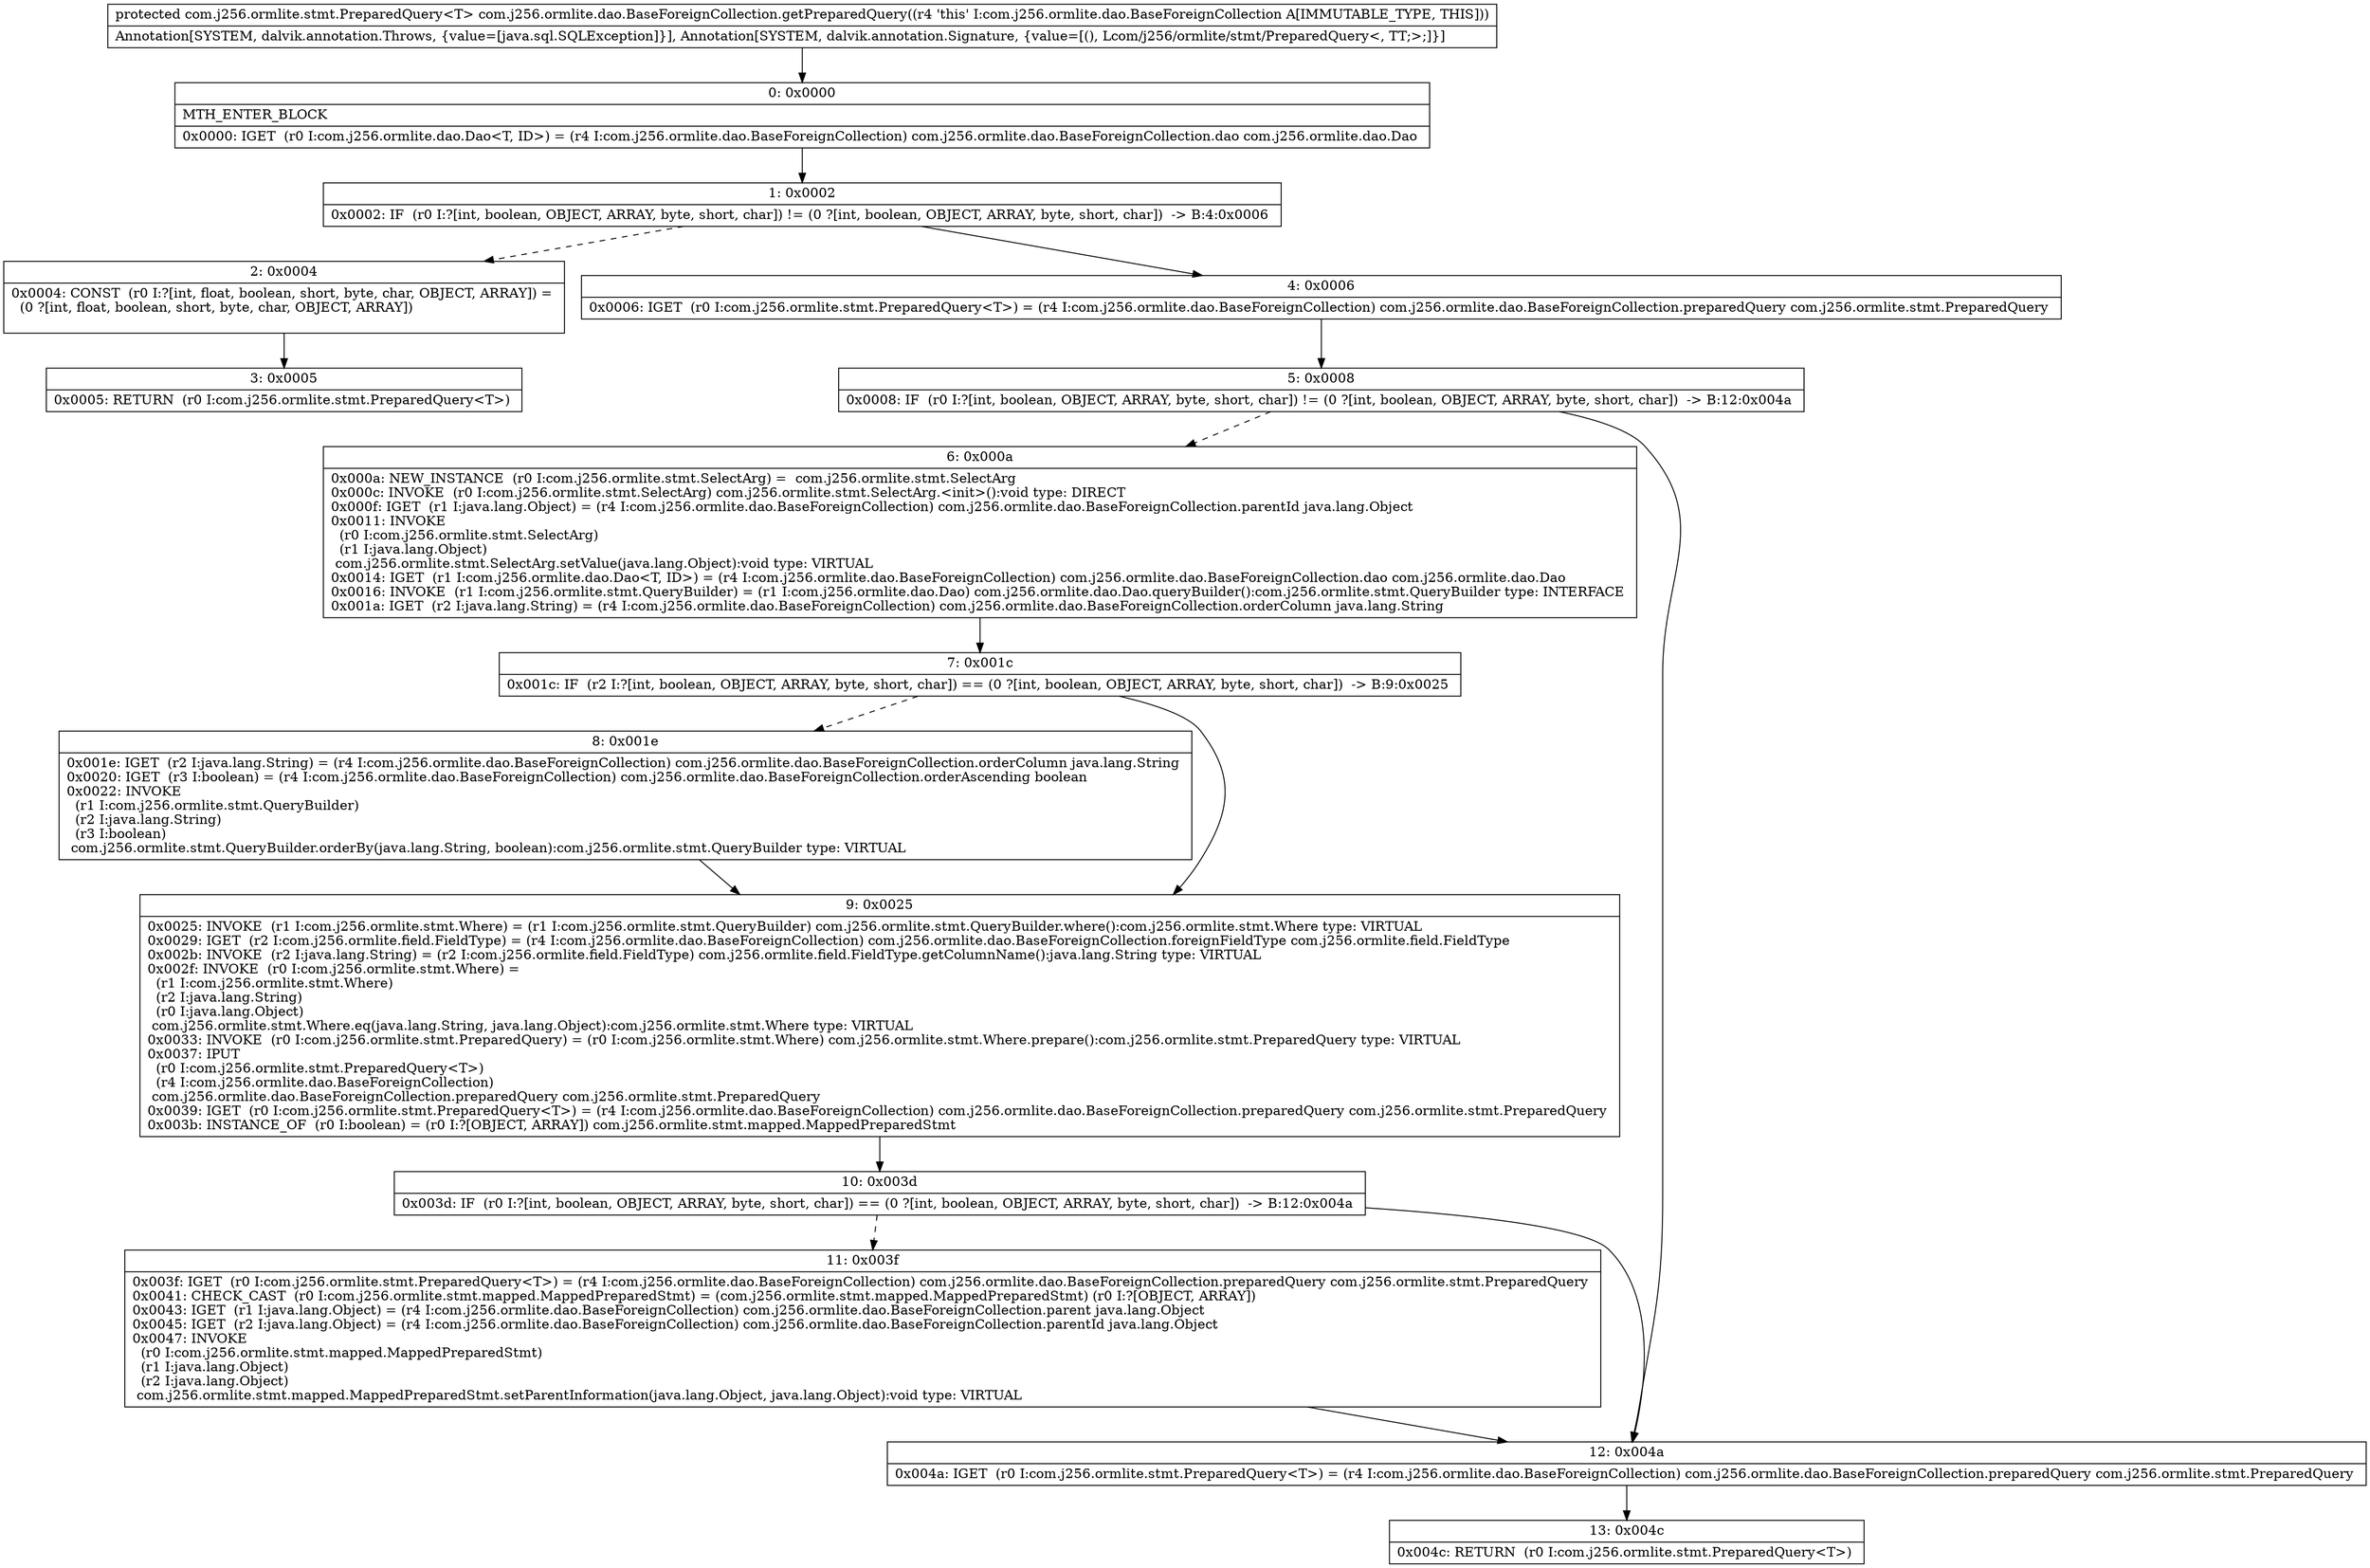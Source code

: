 digraph "CFG forcom.j256.ormlite.dao.BaseForeignCollection.getPreparedQuery()Lcom\/j256\/ormlite\/stmt\/PreparedQuery;" {
Node_0 [shape=record,label="{0\:\ 0x0000|MTH_ENTER_BLOCK\l|0x0000: IGET  (r0 I:com.j256.ormlite.dao.Dao\<T, ID\>) = (r4 I:com.j256.ormlite.dao.BaseForeignCollection) com.j256.ormlite.dao.BaseForeignCollection.dao com.j256.ormlite.dao.Dao \l}"];
Node_1 [shape=record,label="{1\:\ 0x0002|0x0002: IF  (r0 I:?[int, boolean, OBJECT, ARRAY, byte, short, char]) != (0 ?[int, boolean, OBJECT, ARRAY, byte, short, char])  \-\> B:4:0x0006 \l}"];
Node_2 [shape=record,label="{2\:\ 0x0004|0x0004: CONST  (r0 I:?[int, float, boolean, short, byte, char, OBJECT, ARRAY]) = \l  (0 ?[int, float, boolean, short, byte, char, OBJECT, ARRAY])\l \l}"];
Node_3 [shape=record,label="{3\:\ 0x0005|0x0005: RETURN  (r0 I:com.j256.ormlite.stmt.PreparedQuery\<T\>) \l}"];
Node_4 [shape=record,label="{4\:\ 0x0006|0x0006: IGET  (r0 I:com.j256.ormlite.stmt.PreparedQuery\<T\>) = (r4 I:com.j256.ormlite.dao.BaseForeignCollection) com.j256.ormlite.dao.BaseForeignCollection.preparedQuery com.j256.ormlite.stmt.PreparedQuery \l}"];
Node_5 [shape=record,label="{5\:\ 0x0008|0x0008: IF  (r0 I:?[int, boolean, OBJECT, ARRAY, byte, short, char]) != (0 ?[int, boolean, OBJECT, ARRAY, byte, short, char])  \-\> B:12:0x004a \l}"];
Node_6 [shape=record,label="{6\:\ 0x000a|0x000a: NEW_INSTANCE  (r0 I:com.j256.ormlite.stmt.SelectArg) =  com.j256.ormlite.stmt.SelectArg \l0x000c: INVOKE  (r0 I:com.j256.ormlite.stmt.SelectArg) com.j256.ormlite.stmt.SelectArg.\<init\>():void type: DIRECT \l0x000f: IGET  (r1 I:java.lang.Object) = (r4 I:com.j256.ormlite.dao.BaseForeignCollection) com.j256.ormlite.dao.BaseForeignCollection.parentId java.lang.Object \l0x0011: INVOKE  \l  (r0 I:com.j256.ormlite.stmt.SelectArg)\l  (r1 I:java.lang.Object)\l com.j256.ormlite.stmt.SelectArg.setValue(java.lang.Object):void type: VIRTUAL \l0x0014: IGET  (r1 I:com.j256.ormlite.dao.Dao\<T, ID\>) = (r4 I:com.j256.ormlite.dao.BaseForeignCollection) com.j256.ormlite.dao.BaseForeignCollection.dao com.j256.ormlite.dao.Dao \l0x0016: INVOKE  (r1 I:com.j256.ormlite.stmt.QueryBuilder) = (r1 I:com.j256.ormlite.dao.Dao) com.j256.ormlite.dao.Dao.queryBuilder():com.j256.ormlite.stmt.QueryBuilder type: INTERFACE \l0x001a: IGET  (r2 I:java.lang.String) = (r4 I:com.j256.ormlite.dao.BaseForeignCollection) com.j256.ormlite.dao.BaseForeignCollection.orderColumn java.lang.String \l}"];
Node_7 [shape=record,label="{7\:\ 0x001c|0x001c: IF  (r2 I:?[int, boolean, OBJECT, ARRAY, byte, short, char]) == (0 ?[int, boolean, OBJECT, ARRAY, byte, short, char])  \-\> B:9:0x0025 \l}"];
Node_8 [shape=record,label="{8\:\ 0x001e|0x001e: IGET  (r2 I:java.lang.String) = (r4 I:com.j256.ormlite.dao.BaseForeignCollection) com.j256.ormlite.dao.BaseForeignCollection.orderColumn java.lang.String \l0x0020: IGET  (r3 I:boolean) = (r4 I:com.j256.ormlite.dao.BaseForeignCollection) com.j256.ormlite.dao.BaseForeignCollection.orderAscending boolean \l0x0022: INVOKE  \l  (r1 I:com.j256.ormlite.stmt.QueryBuilder)\l  (r2 I:java.lang.String)\l  (r3 I:boolean)\l com.j256.ormlite.stmt.QueryBuilder.orderBy(java.lang.String, boolean):com.j256.ormlite.stmt.QueryBuilder type: VIRTUAL \l}"];
Node_9 [shape=record,label="{9\:\ 0x0025|0x0025: INVOKE  (r1 I:com.j256.ormlite.stmt.Where) = (r1 I:com.j256.ormlite.stmt.QueryBuilder) com.j256.ormlite.stmt.QueryBuilder.where():com.j256.ormlite.stmt.Where type: VIRTUAL \l0x0029: IGET  (r2 I:com.j256.ormlite.field.FieldType) = (r4 I:com.j256.ormlite.dao.BaseForeignCollection) com.j256.ormlite.dao.BaseForeignCollection.foreignFieldType com.j256.ormlite.field.FieldType \l0x002b: INVOKE  (r2 I:java.lang.String) = (r2 I:com.j256.ormlite.field.FieldType) com.j256.ormlite.field.FieldType.getColumnName():java.lang.String type: VIRTUAL \l0x002f: INVOKE  (r0 I:com.j256.ormlite.stmt.Where) = \l  (r1 I:com.j256.ormlite.stmt.Where)\l  (r2 I:java.lang.String)\l  (r0 I:java.lang.Object)\l com.j256.ormlite.stmt.Where.eq(java.lang.String, java.lang.Object):com.j256.ormlite.stmt.Where type: VIRTUAL \l0x0033: INVOKE  (r0 I:com.j256.ormlite.stmt.PreparedQuery) = (r0 I:com.j256.ormlite.stmt.Where) com.j256.ormlite.stmt.Where.prepare():com.j256.ormlite.stmt.PreparedQuery type: VIRTUAL \l0x0037: IPUT  \l  (r0 I:com.j256.ormlite.stmt.PreparedQuery\<T\>)\l  (r4 I:com.j256.ormlite.dao.BaseForeignCollection)\l com.j256.ormlite.dao.BaseForeignCollection.preparedQuery com.j256.ormlite.stmt.PreparedQuery \l0x0039: IGET  (r0 I:com.j256.ormlite.stmt.PreparedQuery\<T\>) = (r4 I:com.j256.ormlite.dao.BaseForeignCollection) com.j256.ormlite.dao.BaseForeignCollection.preparedQuery com.j256.ormlite.stmt.PreparedQuery \l0x003b: INSTANCE_OF  (r0 I:boolean) = (r0 I:?[OBJECT, ARRAY]) com.j256.ormlite.stmt.mapped.MappedPreparedStmt \l}"];
Node_10 [shape=record,label="{10\:\ 0x003d|0x003d: IF  (r0 I:?[int, boolean, OBJECT, ARRAY, byte, short, char]) == (0 ?[int, boolean, OBJECT, ARRAY, byte, short, char])  \-\> B:12:0x004a \l}"];
Node_11 [shape=record,label="{11\:\ 0x003f|0x003f: IGET  (r0 I:com.j256.ormlite.stmt.PreparedQuery\<T\>) = (r4 I:com.j256.ormlite.dao.BaseForeignCollection) com.j256.ormlite.dao.BaseForeignCollection.preparedQuery com.j256.ormlite.stmt.PreparedQuery \l0x0041: CHECK_CAST  (r0 I:com.j256.ormlite.stmt.mapped.MappedPreparedStmt) = (com.j256.ormlite.stmt.mapped.MappedPreparedStmt) (r0 I:?[OBJECT, ARRAY]) \l0x0043: IGET  (r1 I:java.lang.Object) = (r4 I:com.j256.ormlite.dao.BaseForeignCollection) com.j256.ormlite.dao.BaseForeignCollection.parent java.lang.Object \l0x0045: IGET  (r2 I:java.lang.Object) = (r4 I:com.j256.ormlite.dao.BaseForeignCollection) com.j256.ormlite.dao.BaseForeignCollection.parentId java.lang.Object \l0x0047: INVOKE  \l  (r0 I:com.j256.ormlite.stmt.mapped.MappedPreparedStmt)\l  (r1 I:java.lang.Object)\l  (r2 I:java.lang.Object)\l com.j256.ormlite.stmt.mapped.MappedPreparedStmt.setParentInformation(java.lang.Object, java.lang.Object):void type: VIRTUAL \l}"];
Node_12 [shape=record,label="{12\:\ 0x004a|0x004a: IGET  (r0 I:com.j256.ormlite.stmt.PreparedQuery\<T\>) = (r4 I:com.j256.ormlite.dao.BaseForeignCollection) com.j256.ormlite.dao.BaseForeignCollection.preparedQuery com.j256.ormlite.stmt.PreparedQuery \l}"];
Node_13 [shape=record,label="{13\:\ 0x004c|0x004c: RETURN  (r0 I:com.j256.ormlite.stmt.PreparedQuery\<T\>) \l}"];
MethodNode[shape=record,label="{protected com.j256.ormlite.stmt.PreparedQuery\<T\> com.j256.ormlite.dao.BaseForeignCollection.getPreparedQuery((r4 'this' I:com.j256.ormlite.dao.BaseForeignCollection A[IMMUTABLE_TYPE, THIS]))  | Annotation[SYSTEM, dalvik.annotation.Throws, \{value=[java.sql.SQLException]\}], Annotation[SYSTEM, dalvik.annotation.Signature, \{value=[(), Lcom\/j256\/ormlite\/stmt\/PreparedQuery\<, TT;\>;]\}]\l}"];
MethodNode -> Node_0;
Node_0 -> Node_1;
Node_1 -> Node_2[style=dashed];
Node_1 -> Node_4;
Node_2 -> Node_3;
Node_4 -> Node_5;
Node_5 -> Node_6[style=dashed];
Node_5 -> Node_12;
Node_6 -> Node_7;
Node_7 -> Node_8[style=dashed];
Node_7 -> Node_9;
Node_8 -> Node_9;
Node_9 -> Node_10;
Node_10 -> Node_11[style=dashed];
Node_10 -> Node_12;
Node_11 -> Node_12;
Node_12 -> Node_13;
}

